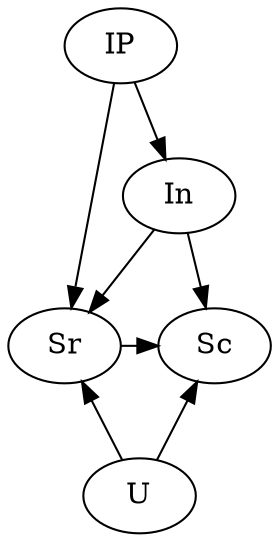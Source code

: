 digraph iv {
IP [pos="-3.632,-7.542"];
In [pos="-3.615,-4.945"];
{rank="same"; Sc [role="outcome",pos="-2.214,-1.710"]; Sr [role="exposure",pos="-4.897,-1.677"];}
{rank="max"; U [pos="-3.644,0.088"];}
IP -> In;
IP -> Sr;
In -> Sc;
In -> Sr;
Sr -> Sc;
U -> Sc;
U -> Sr;
}
